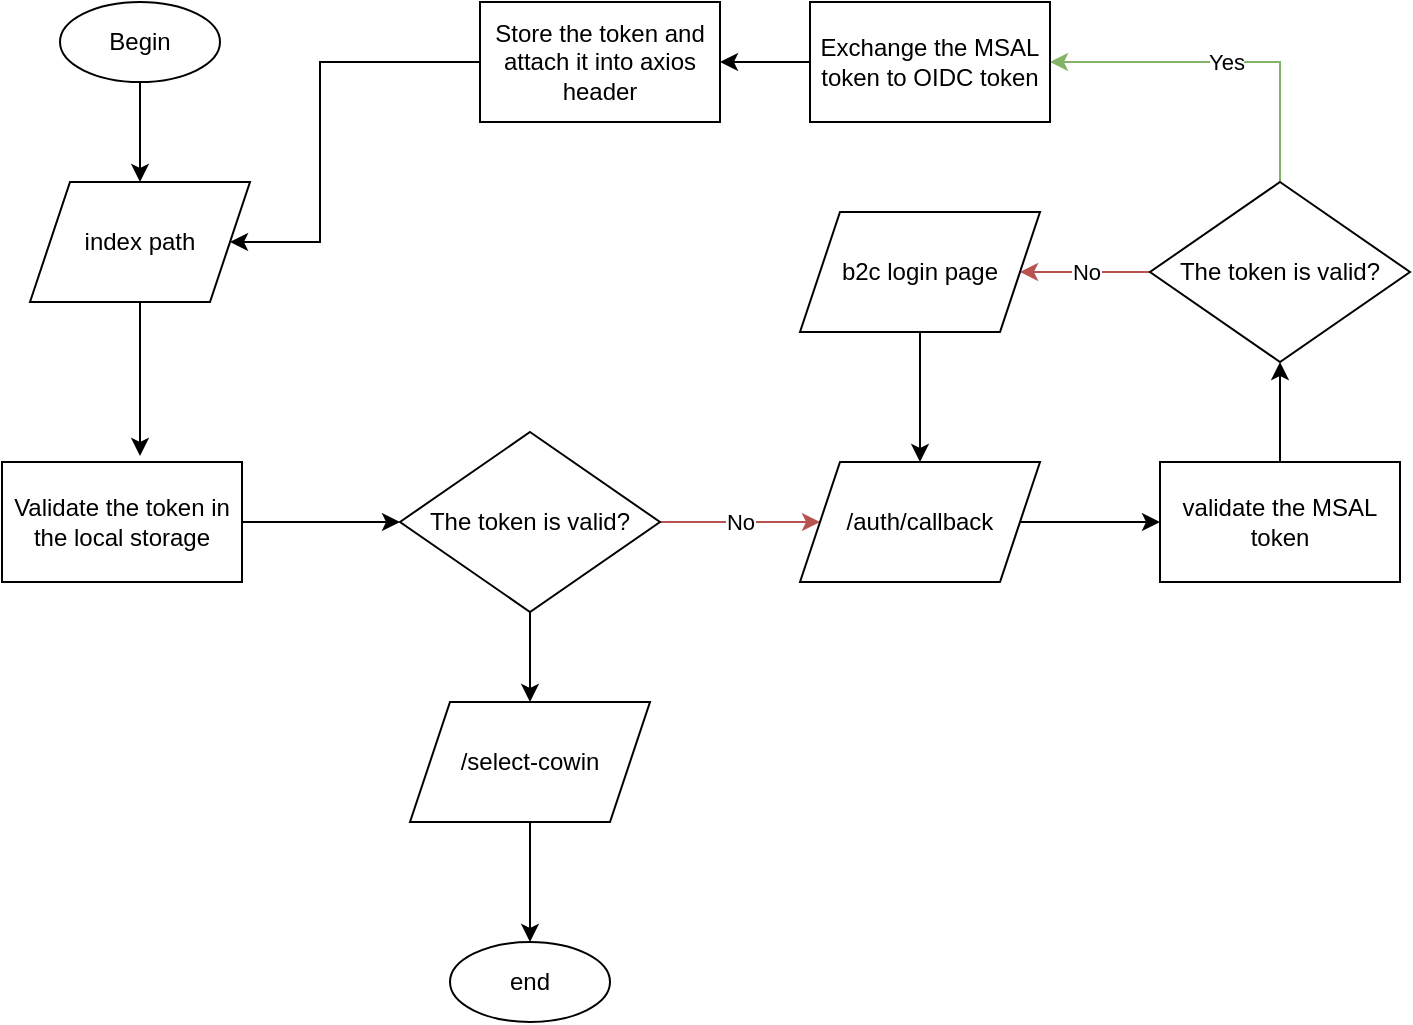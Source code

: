 <mxfile version="26.0.7">
  <diagram name="Page-1" id="KcecyR7wo6NuOh3KsDf_">
    <mxGraphModel dx="1057" dy="657" grid="1" gridSize="10" guides="1" tooltips="1" connect="1" arrows="1" fold="1" page="1" pageScale="1" pageWidth="850" pageHeight="1100" math="0" shadow="0">
      <root>
        <mxCell id="0" />
        <mxCell id="1" parent="0" />
        <mxCell id="IeZtCJ_V18jkRsquN7jY-3" style="edgeStyle=orthogonalEdgeStyle;rounded=0;orthogonalLoop=1;jettySize=auto;html=1;entryX=0.5;entryY=0;entryDx=0;entryDy=0;fontFamily=Helvetica;" edge="1" parent="1" source="IeZtCJ_V18jkRsquN7jY-1" target="IeZtCJ_V18jkRsquN7jY-2">
          <mxGeometry relative="1" as="geometry" />
        </mxCell>
        <mxCell id="IeZtCJ_V18jkRsquN7jY-1" value="Begin" style="ellipse;whiteSpace=wrap;html=1;fontFamily=Helvetica;" vertex="1" parent="1">
          <mxGeometry x="50" y="120" width="80" height="40" as="geometry" />
        </mxCell>
        <mxCell id="IeZtCJ_V18jkRsquN7jY-2" value="index path" style="shape=parallelogram;perimeter=parallelogramPerimeter;whiteSpace=wrap;html=1;fixedSize=1;fontFamily=Helvetica;" vertex="1" parent="1">
          <mxGeometry x="35" y="210" width="110" height="60" as="geometry" />
        </mxCell>
        <mxCell id="IeZtCJ_V18jkRsquN7jY-10" style="edgeStyle=orthogonalEdgeStyle;rounded=0;orthogonalLoop=1;jettySize=auto;html=1;entryX=0;entryY=0.5;entryDx=0;entryDy=0;fontFamily=Helvetica;" edge="1" parent="1" source="IeZtCJ_V18jkRsquN7jY-4" target="IeZtCJ_V18jkRsquN7jY-6">
          <mxGeometry relative="1" as="geometry" />
        </mxCell>
        <mxCell id="IeZtCJ_V18jkRsquN7jY-4" value="Validate the token in the local storage" style="rounded=0;whiteSpace=wrap;html=1;" vertex="1" parent="1">
          <mxGeometry x="21" y="350" width="120" height="60" as="geometry" />
        </mxCell>
        <mxCell id="IeZtCJ_V18jkRsquN7jY-5" style="edgeStyle=orthogonalEdgeStyle;rounded=0;orthogonalLoop=1;jettySize=auto;html=1;entryX=0.575;entryY=-0.05;entryDx=0;entryDy=0;entryPerimeter=0;fontFamily=Helvetica;" edge="1" parent="1" source="IeZtCJ_V18jkRsquN7jY-2" target="IeZtCJ_V18jkRsquN7jY-4">
          <mxGeometry relative="1" as="geometry" />
        </mxCell>
        <mxCell id="IeZtCJ_V18jkRsquN7jY-11" value="No" style="edgeStyle=orthogonalEdgeStyle;rounded=0;orthogonalLoop=1;jettySize=auto;html=1;fillColor=#f8cecc;strokeColor=#b85450;fontFamily=Helvetica;" edge="1" parent="1" source="IeZtCJ_V18jkRsquN7jY-6" target="IeZtCJ_V18jkRsquN7jY-8">
          <mxGeometry relative="1" as="geometry" />
        </mxCell>
        <mxCell id="IeZtCJ_V18jkRsquN7jY-27" style="edgeStyle=orthogonalEdgeStyle;rounded=0;orthogonalLoop=1;jettySize=auto;html=1;" edge="1" parent="1" source="IeZtCJ_V18jkRsquN7jY-6" target="IeZtCJ_V18jkRsquN7jY-25">
          <mxGeometry relative="1" as="geometry" />
        </mxCell>
        <mxCell id="IeZtCJ_V18jkRsquN7jY-6" value="The token is valid?" style="rhombus;whiteSpace=wrap;html=1;fontFamily=Helvetica;" vertex="1" parent="1">
          <mxGeometry x="220" y="335" width="130" height="90" as="geometry" />
        </mxCell>
        <mxCell id="IeZtCJ_V18jkRsquN7jY-13" style="edgeStyle=orthogonalEdgeStyle;rounded=0;orthogonalLoop=1;jettySize=auto;html=1;entryX=0;entryY=0.5;entryDx=0;entryDy=0;fontFamily=Helvetica;" edge="1" parent="1" source="IeZtCJ_V18jkRsquN7jY-8" target="IeZtCJ_V18jkRsquN7jY-12">
          <mxGeometry relative="1" as="geometry" />
        </mxCell>
        <mxCell id="IeZtCJ_V18jkRsquN7jY-8" value="/auth/callback" style="shape=parallelogram;perimeter=parallelogramPerimeter;whiteSpace=wrap;html=1;fixedSize=1;fontFamily=Helvetica;" vertex="1" parent="1">
          <mxGeometry x="420" y="350" width="120" height="60" as="geometry" />
        </mxCell>
        <mxCell id="IeZtCJ_V18jkRsquN7jY-15" style="edgeStyle=orthogonalEdgeStyle;rounded=0;orthogonalLoop=1;jettySize=auto;html=1;entryX=0.5;entryY=1;entryDx=0;entryDy=0;fontFamily=Helvetica;" edge="1" parent="1" source="IeZtCJ_V18jkRsquN7jY-12" target="IeZtCJ_V18jkRsquN7jY-14">
          <mxGeometry relative="1" as="geometry" />
        </mxCell>
        <mxCell id="IeZtCJ_V18jkRsquN7jY-12" value="validate the MSAL token" style="rounded=0;whiteSpace=wrap;html=1;fontFamily=Helvetica;" vertex="1" parent="1">
          <mxGeometry x="600" y="350" width="120" height="60" as="geometry" />
        </mxCell>
        <mxCell id="IeZtCJ_V18jkRsquN7jY-17" value="No" style="edgeStyle=orthogonalEdgeStyle;rounded=0;orthogonalLoop=1;jettySize=auto;html=1;entryX=1;entryY=0.5;entryDx=0;entryDy=0;fillColor=#f8cecc;strokeColor=#b85450;fontFamily=Helvetica;" edge="1" parent="1" source="IeZtCJ_V18jkRsquN7jY-14" target="IeZtCJ_V18jkRsquN7jY-16">
          <mxGeometry relative="1" as="geometry" />
        </mxCell>
        <mxCell id="IeZtCJ_V18jkRsquN7jY-20" value="Yes" style="edgeStyle=orthogonalEdgeStyle;rounded=0;orthogonalLoop=1;jettySize=auto;html=1;entryX=1;entryY=0.5;entryDx=0;entryDy=0;fillColor=#d5e8d4;strokeColor=#82b366;fontFamily=Helvetica;" edge="1" parent="1" source="IeZtCJ_V18jkRsquN7jY-14" target="IeZtCJ_V18jkRsquN7jY-19">
          <mxGeometry relative="1" as="geometry">
            <Array as="points">
              <mxPoint x="660" y="150" />
            </Array>
          </mxGeometry>
        </mxCell>
        <mxCell id="IeZtCJ_V18jkRsquN7jY-14" value="The token is valid?" style="rhombus;whiteSpace=wrap;html=1;fontFamily=Helvetica;" vertex="1" parent="1">
          <mxGeometry x="595" y="210" width="130" height="90" as="geometry" />
        </mxCell>
        <mxCell id="IeZtCJ_V18jkRsquN7jY-18" style="edgeStyle=orthogonalEdgeStyle;rounded=0;orthogonalLoop=1;jettySize=auto;html=1;entryX=0.5;entryY=0;entryDx=0;entryDy=0;fontFamily=Helvetica;" edge="1" parent="1" source="IeZtCJ_V18jkRsquN7jY-16" target="IeZtCJ_V18jkRsquN7jY-8">
          <mxGeometry relative="1" as="geometry" />
        </mxCell>
        <mxCell id="IeZtCJ_V18jkRsquN7jY-16" value="b2c login page" style="shape=parallelogram;perimeter=parallelogramPerimeter;whiteSpace=wrap;html=1;fixedSize=1;fontFamily=Helvetica;" vertex="1" parent="1">
          <mxGeometry x="420" y="225" width="120" height="60" as="geometry" />
        </mxCell>
        <mxCell id="IeZtCJ_V18jkRsquN7jY-23" style="edgeStyle=orthogonalEdgeStyle;rounded=0;orthogonalLoop=1;jettySize=auto;html=1;entryX=1;entryY=0.5;entryDx=0;entryDy=0;" edge="1" parent="1" source="IeZtCJ_V18jkRsquN7jY-19" target="IeZtCJ_V18jkRsquN7jY-22">
          <mxGeometry relative="1" as="geometry" />
        </mxCell>
        <mxCell id="IeZtCJ_V18jkRsquN7jY-19" value="Exchange the MSAL token to OIDC token" style="rounded=0;whiteSpace=wrap;html=1;fontFamily=Helvetica;" vertex="1" parent="1">
          <mxGeometry x="425" y="120" width="120" height="60" as="geometry" />
        </mxCell>
        <mxCell id="IeZtCJ_V18jkRsquN7jY-24" style="edgeStyle=orthogonalEdgeStyle;rounded=0;orthogonalLoop=1;jettySize=auto;html=1;entryX=1;entryY=0.5;entryDx=0;entryDy=0;" edge="1" parent="1" source="IeZtCJ_V18jkRsquN7jY-22" target="IeZtCJ_V18jkRsquN7jY-2">
          <mxGeometry relative="1" as="geometry">
            <Array as="points">
              <mxPoint x="180" y="150" />
              <mxPoint x="180" y="240" />
            </Array>
          </mxGeometry>
        </mxCell>
        <mxCell id="IeZtCJ_V18jkRsquN7jY-22" value="Store the token and attach it into axios header" style="rounded=0;whiteSpace=wrap;html=1;fontFamily=Helvetica;" vertex="1" parent="1">
          <mxGeometry x="260" y="120" width="120" height="60" as="geometry" />
        </mxCell>
        <mxCell id="IeZtCJ_V18jkRsquN7jY-29" style="edgeStyle=orthogonalEdgeStyle;rounded=0;orthogonalLoop=1;jettySize=auto;html=1;" edge="1" parent="1" source="IeZtCJ_V18jkRsquN7jY-25" target="IeZtCJ_V18jkRsquN7jY-28">
          <mxGeometry relative="1" as="geometry" />
        </mxCell>
        <mxCell id="IeZtCJ_V18jkRsquN7jY-25" value="/select-cowin" style="shape=parallelogram;perimeter=parallelogramPerimeter;whiteSpace=wrap;html=1;fixedSize=1;fontFamily=Helvetica;" vertex="1" parent="1">
          <mxGeometry x="225" y="470" width="120" height="60" as="geometry" />
        </mxCell>
        <mxCell id="IeZtCJ_V18jkRsquN7jY-28" value="end" style="ellipse;whiteSpace=wrap;html=1;fontFamily=Helvetica;" vertex="1" parent="1">
          <mxGeometry x="245" y="590" width="80" height="40" as="geometry" />
        </mxCell>
      </root>
    </mxGraphModel>
  </diagram>
</mxfile>
